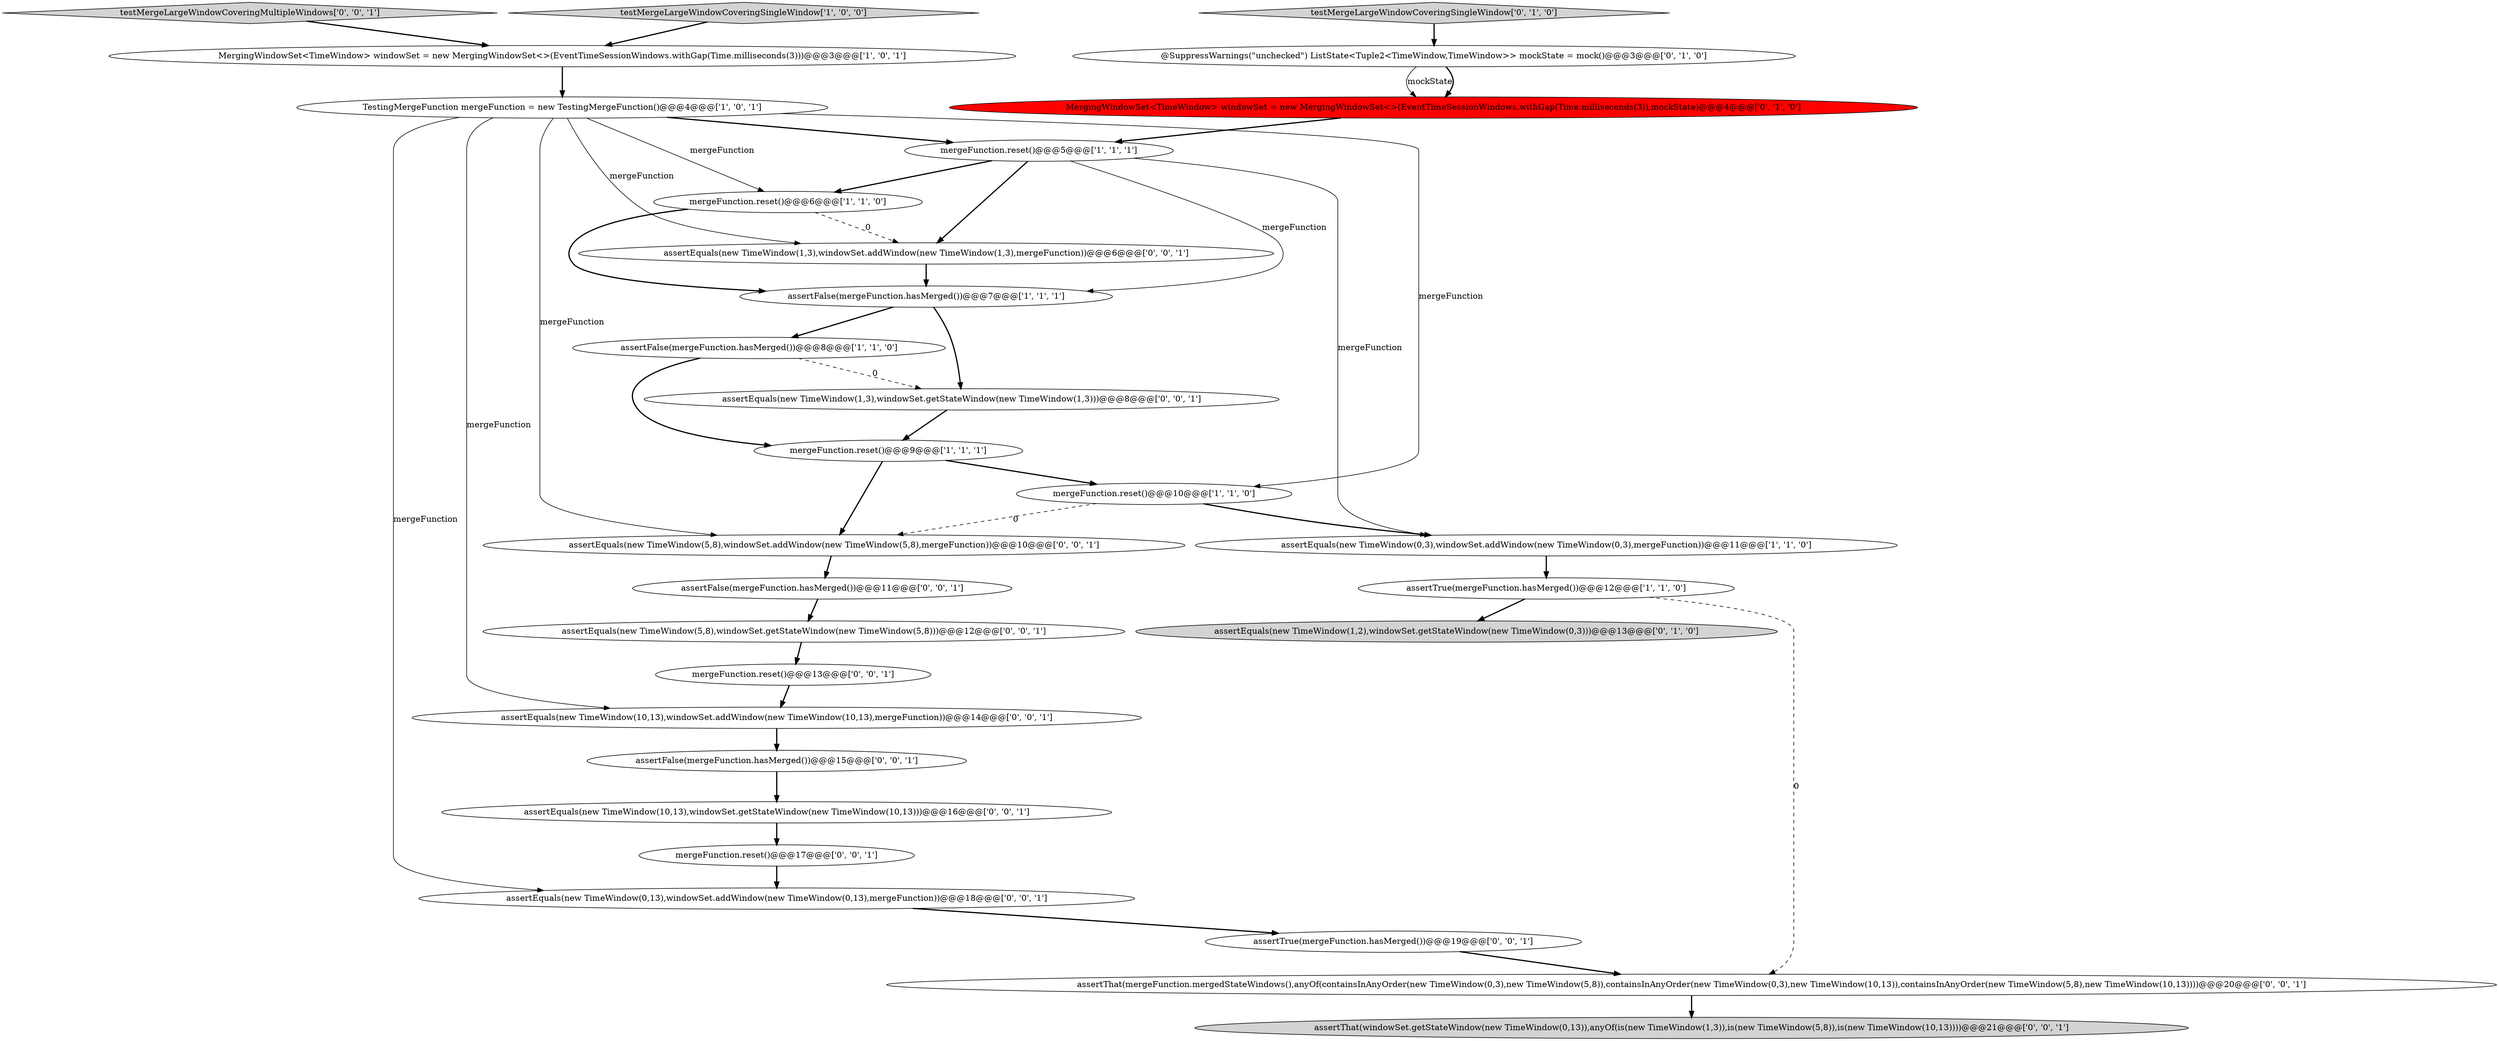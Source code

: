 digraph {
15 [style = filled, label = "assertEquals(new TimeWindow(5,8),windowSet.getStateWindow(new TimeWindow(5,8)))@@@12@@@['0', '0', '1']", fillcolor = white, shape = ellipse image = "AAA0AAABBB3BBB"];
27 [style = filled, label = "assertEquals(new TimeWindow(10,13),windowSet.addWindow(new TimeWindow(10,13),mergeFunction))@@@14@@@['0', '0', '1']", fillcolor = white, shape = ellipse image = "AAA0AAABBB3BBB"];
3 [style = filled, label = "assertFalse(mergeFunction.hasMerged())@@@8@@@['1', '1', '0']", fillcolor = white, shape = ellipse image = "AAA0AAABBB1BBB"];
29 [style = filled, label = "assertEquals(new TimeWindow(5,8),windowSet.addWindow(new TimeWindow(5,8),mergeFunction))@@@10@@@['0', '0', '1']", fillcolor = white, shape = ellipse image = "AAA0AAABBB3BBB"];
11 [style = filled, label = "assertEquals(new TimeWindow(1,2),windowSet.getStateWindow(new TimeWindow(0,3)))@@@13@@@['0', '1', '0']", fillcolor = lightgray, shape = ellipse image = "AAA0AAABBB2BBB"];
6 [style = filled, label = "assertFalse(mergeFunction.hasMerged())@@@7@@@['1', '1', '1']", fillcolor = white, shape = ellipse image = "AAA0AAABBB1BBB"];
23 [style = filled, label = "assertEquals(new TimeWindow(1,3),windowSet.getStateWindow(new TimeWindow(1,3)))@@@8@@@['0', '0', '1']", fillcolor = white, shape = ellipse image = "AAA0AAABBB3BBB"];
5 [style = filled, label = "mergeFunction.reset()@@@6@@@['1', '1', '0']", fillcolor = white, shape = ellipse image = "AAA0AAABBB1BBB"];
9 [style = filled, label = "testMergeLargeWindowCoveringSingleWindow['1', '0', '0']", fillcolor = lightgray, shape = diamond image = "AAA0AAABBB1BBB"];
12 [style = filled, label = "@SuppressWarnings(\"unchecked\") ListState<Tuple2<TimeWindow,TimeWindow>> mockState = mock()@@@3@@@['0', '1', '0']", fillcolor = white, shape = ellipse image = "AAA0AAABBB2BBB"];
16 [style = filled, label = "assertEquals(new TimeWindow(0,13),windowSet.addWindow(new TimeWindow(0,13),mergeFunction))@@@18@@@['0', '0', '1']", fillcolor = white, shape = ellipse image = "AAA0AAABBB3BBB"];
0 [style = filled, label = "TestingMergeFunction mergeFunction = new TestingMergeFunction()@@@4@@@['1', '0', '1']", fillcolor = white, shape = ellipse image = "AAA0AAABBB1BBB"];
13 [style = filled, label = "MergingWindowSet<TimeWindow> windowSet = new MergingWindowSet<>(EventTimeSessionWindows.withGap(Time.milliseconds(3)),mockState)@@@4@@@['0', '1', '0']", fillcolor = red, shape = ellipse image = "AAA1AAABBB2BBB"];
28 [style = filled, label = "assertFalse(mergeFunction.hasMerged())@@@11@@@['0', '0', '1']", fillcolor = white, shape = ellipse image = "AAA0AAABBB3BBB"];
18 [style = filled, label = "assertFalse(mergeFunction.hasMerged())@@@15@@@['0', '0', '1']", fillcolor = white, shape = ellipse image = "AAA0AAABBB3BBB"];
17 [style = filled, label = "assertEquals(new TimeWindow(10,13),windowSet.getStateWindow(new TimeWindow(10,13)))@@@16@@@['0', '0', '1']", fillcolor = white, shape = ellipse image = "AAA0AAABBB3BBB"];
24 [style = filled, label = "assertThat(windowSet.getStateWindow(new TimeWindow(0,13)),anyOf(is(new TimeWindow(1,3)),is(new TimeWindow(5,8)),is(new TimeWindow(10,13))))@@@21@@@['0', '0', '1']", fillcolor = lightgray, shape = ellipse image = "AAA0AAABBB3BBB"];
25 [style = filled, label = "testMergeLargeWindowCoveringMultipleWindows['0', '0', '1']", fillcolor = lightgray, shape = diamond image = "AAA0AAABBB3BBB"];
7 [style = filled, label = "assertEquals(new TimeWindow(0,3),windowSet.addWindow(new TimeWindow(0,3),mergeFunction))@@@11@@@['1', '1', '0']", fillcolor = white, shape = ellipse image = "AAA0AAABBB1BBB"];
21 [style = filled, label = "assertTrue(mergeFunction.hasMerged())@@@19@@@['0', '0', '1']", fillcolor = white, shape = ellipse image = "AAA0AAABBB3BBB"];
4 [style = filled, label = "mergeFunction.reset()@@@9@@@['1', '1', '1']", fillcolor = white, shape = ellipse image = "AAA0AAABBB1BBB"];
14 [style = filled, label = "testMergeLargeWindowCoveringSingleWindow['0', '1', '0']", fillcolor = lightgray, shape = diamond image = "AAA0AAABBB2BBB"];
26 [style = filled, label = "mergeFunction.reset()@@@13@@@['0', '0', '1']", fillcolor = white, shape = ellipse image = "AAA0AAABBB3BBB"];
8 [style = filled, label = "assertTrue(mergeFunction.hasMerged())@@@12@@@['1', '1', '0']", fillcolor = white, shape = ellipse image = "AAA0AAABBB1BBB"];
1 [style = filled, label = "MergingWindowSet<TimeWindow> windowSet = new MergingWindowSet<>(EventTimeSessionWindows.withGap(Time.milliseconds(3)))@@@3@@@['1', '0', '1']", fillcolor = white, shape = ellipse image = "AAA0AAABBB1BBB"];
22 [style = filled, label = "assertEquals(new TimeWindow(1,3),windowSet.addWindow(new TimeWindow(1,3),mergeFunction))@@@6@@@['0', '0', '1']", fillcolor = white, shape = ellipse image = "AAA0AAABBB3BBB"];
10 [style = filled, label = "mergeFunction.reset()@@@10@@@['1', '1', '0']", fillcolor = white, shape = ellipse image = "AAA0AAABBB1BBB"];
2 [style = filled, label = "mergeFunction.reset()@@@5@@@['1', '1', '1']", fillcolor = white, shape = ellipse image = "AAA0AAABBB1BBB"];
19 [style = filled, label = "assertThat(mergeFunction.mergedStateWindows(),anyOf(containsInAnyOrder(new TimeWindow(0,3),new TimeWindow(5,8)),containsInAnyOrder(new TimeWindow(0,3),new TimeWindow(10,13)),containsInAnyOrder(new TimeWindow(5,8),new TimeWindow(10,13))))@@@20@@@['0', '0', '1']", fillcolor = white, shape = ellipse image = "AAA0AAABBB3BBB"];
20 [style = filled, label = "mergeFunction.reset()@@@17@@@['0', '0', '1']", fillcolor = white, shape = ellipse image = "AAA0AAABBB3BBB"];
4->10 [style = bold, label=""];
6->3 [style = bold, label=""];
27->18 [style = bold, label=""];
8->19 [style = dashed, label="0"];
2->5 [style = bold, label=""];
25->1 [style = bold, label=""];
28->15 [style = bold, label=""];
21->19 [style = bold, label=""];
2->6 [style = solid, label="mergeFunction"];
6->23 [style = bold, label=""];
0->2 [style = bold, label=""];
0->22 [style = solid, label="mergeFunction"];
23->4 [style = bold, label=""];
18->17 [style = bold, label=""];
12->13 [style = solid, label="mockState"];
4->29 [style = bold, label=""];
1->0 [style = bold, label=""];
0->27 [style = solid, label="mergeFunction"];
10->29 [style = dashed, label="0"];
7->8 [style = bold, label=""];
2->7 [style = solid, label="mergeFunction"];
3->4 [style = bold, label=""];
10->7 [style = bold, label=""];
15->26 [style = bold, label=""];
19->24 [style = bold, label=""];
0->10 [style = solid, label="mergeFunction"];
29->28 [style = bold, label=""];
3->23 [style = dashed, label="0"];
12->13 [style = bold, label=""];
26->27 [style = bold, label=""];
20->16 [style = bold, label=""];
5->6 [style = bold, label=""];
16->21 [style = bold, label=""];
14->12 [style = bold, label=""];
17->20 [style = bold, label=""];
5->22 [style = dashed, label="0"];
0->5 [style = solid, label="mergeFunction"];
9->1 [style = bold, label=""];
2->22 [style = bold, label=""];
8->11 [style = bold, label=""];
0->29 [style = solid, label="mergeFunction"];
22->6 [style = bold, label=""];
13->2 [style = bold, label=""];
0->16 [style = solid, label="mergeFunction"];
}
